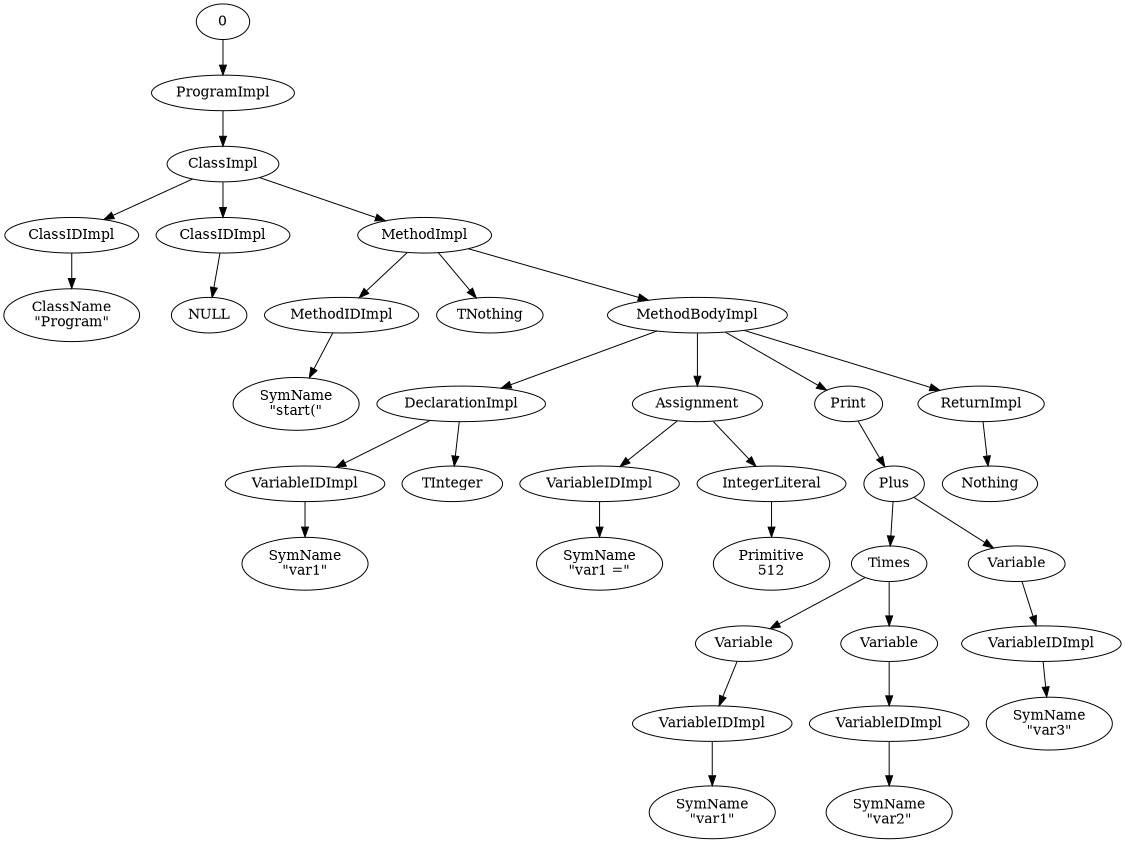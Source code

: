 digraph G { page="8.5,11"; size="7.5, 10"; 
"0" -> "1"
"1" [label="ProgramImpl"]
"1" -> "2"
"2" [label="ClassImpl"]
"2" -> "3"
"3" [label="ClassIDImpl"]
"3" -> "4"
"4" [label="ClassName\n\"Program\""]
"2" -> "5"
"5" [label="ClassIDImpl"]
"5" -> "6"
"6" [label="NULL",fillcolor=red]
"2" -> "7"
"7" [label="MethodImpl"]
"7" -> "8"
"8" [label="MethodIDImpl"]
"8" -> "9"
"9" [label="SymName\n\"start(\""]
"7" -> "10"
"10" [label="TNothing"]
"7" -> "11"
"11" [label="MethodBodyImpl"]
"11" -> "12"
"12" [label="DeclarationImpl"]
"12" -> "13"
"13" [label="VariableIDImpl"]
"13" -> "14"
"14" [label="SymName\n\"var1\""]
"12" -> "15"
"15" [label="TInteger"]
"11" -> "16"
"16" [label="Assignment"]
"16" -> "17"
"17" [label="VariableIDImpl"]
"17" -> "18"
"18" [label="SymName\n\"var1 =\""]
"16" -> "19"
"19" [label="IntegerLiteral"]
"19" -> "20"
"20" [label="Primitive\n512"]
"11" -> "21"
"21" [label="Print"]
"21" -> "22"
"22" [label="Plus"]
"22" -> "23"
"23" [label="Times"]
"23" -> "24"
"24" [label="Variable"]
"24" -> "25"
"25" [label="VariableIDImpl"]
"25" -> "26"
"26" [label="SymName\n\"var1\""]
"23" -> "27"
"27" [label="Variable"]
"27" -> "28"
"28" [label="VariableIDImpl"]
"28" -> "29"
"29" [label="SymName\n\"var2\""]
"22" -> "30"
"30" [label="Variable"]
"30" -> "31"
"31" [label="VariableIDImpl"]
"31" -> "32"
"32" [label="SymName\n\"var3\""]
"11" -> "33"
"33" [label="ReturnImpl"]
"33" -> "34"
"34" [label="Nothing"]
} 
